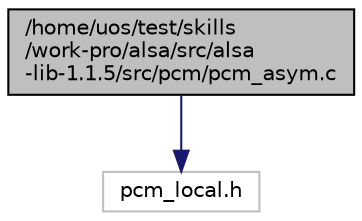 digraph "/home/uos/test/skills/work-pro/alsa/src/alsa-lib-1.1.5/src/pcm/pcm_asym.c"
{
  edge [fontname="Helvetica",fontsize="10",labelfontname="Helvetica",labelfontsize="10"];
  node [fontname="Helvetica",fontsize="10",shape=record];
  Node1 [label="/home/uos/test/skills\l/work-pro/alsa/src/alsa\l-lib-1.1.5/src/pcm/pcm_asym.c",height=0.2,width=0.4,color="black", fillcolor="grey75", style="filled", fontcolor="black"];
  Node1 -> Node2 [color="midnightblue",fontsize="10",style="solid",fontname="Helvetica"];
  Node2 [label="pcm_local.h",height=0.2,width=0.4,color="grey75", fillcolor="white", style="filled"];
}

